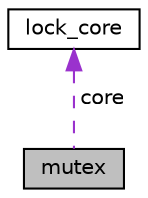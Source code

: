 digraph "mutex"
{
 // LATEX_PDF_SIZE
  edge [fontname="Helvetica",fontsize="10",labelfontname="Helvetica",labelfontsize="10"];
  node [fontname="Helvetica",fontsize="10",shape=record];
  Node1 [label="mutex",height=0.2,width=0.4,color="black", fillcolor="grey75", style="filled", fontcolor="black",tooltip="regular (non recursive) mutex instance"];
  Node2 -> Node1 [dir="back",color="darkorchid3",fontsize="10",style="dashed",label=" core" ,fontname="Helvetica"];
  Node2 [label="lock_core",height=0.2,width=0.4,color="black", fillcolor="white", style="filled",URL="$structlock__core.html",tooltip=" "];
}

